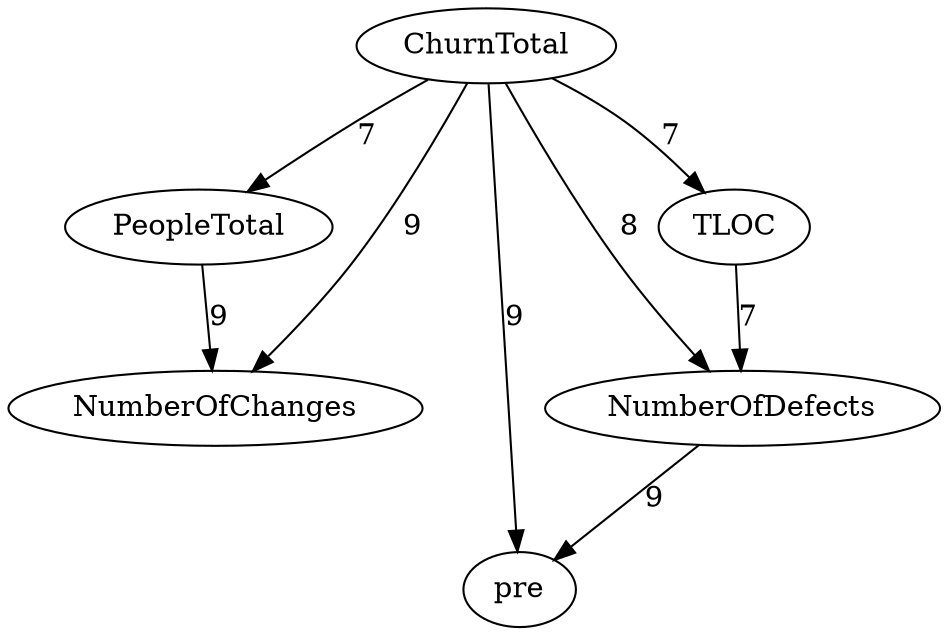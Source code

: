 digraph {
PeopleTotal -> NumberOfChanges[label="9",weight="9"];
ChurnTotal -> NumberOfChanges[label="9",weight="9"];
ChurnTotal -> pre[label="9",weight="9"];
NumberOfDefects -> pre[label="9",weight="9"];
ChurnTotal -> NumberOfDefects[label="8",weight="8"];
ChurnTotal -> PeopleTotal[label="7",weight="7"];
ChurnTotal -> TLOC[label="7",weight="7"];
TLOC -> NumberOfDefects[label="7",weight="7"];
}